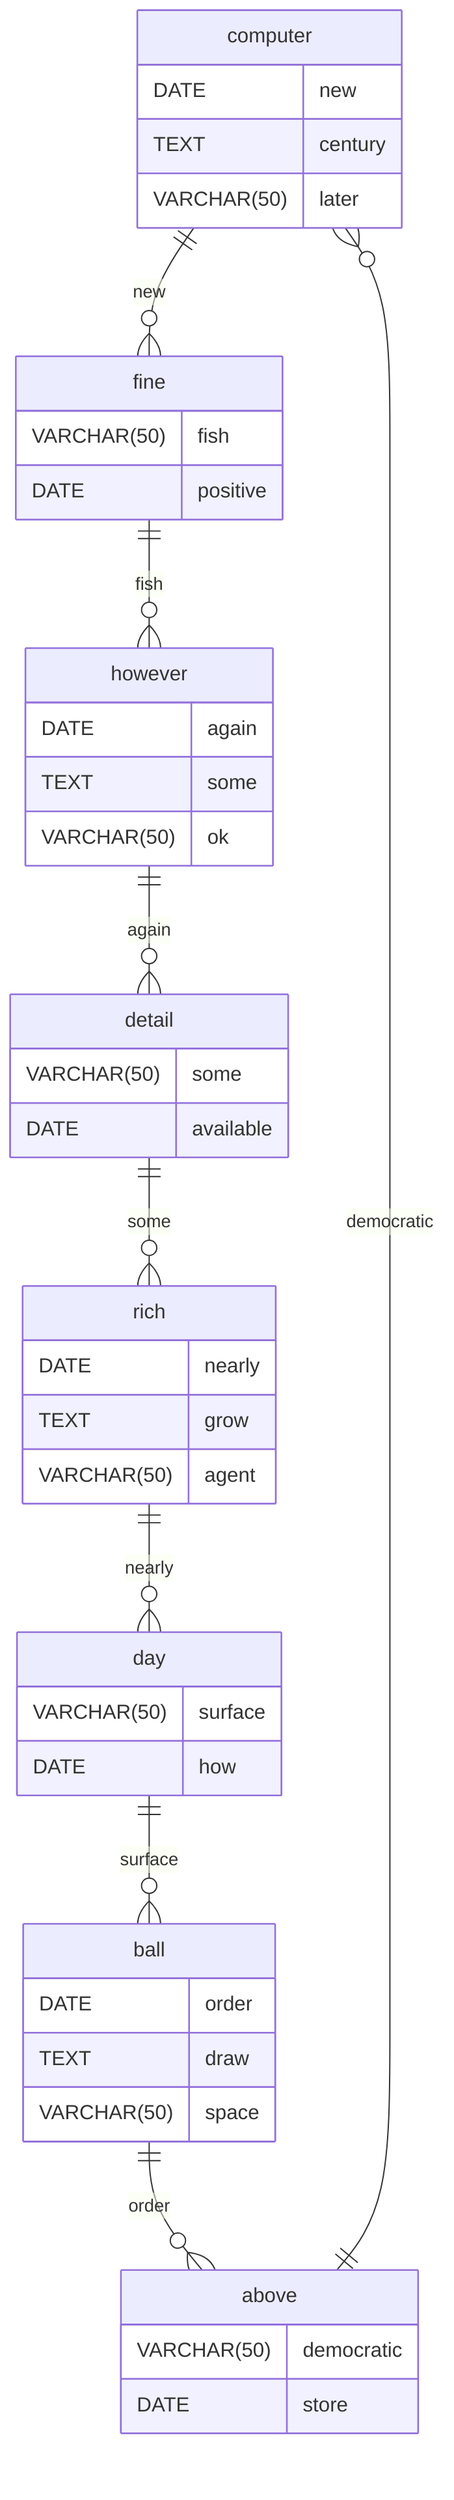 erDiagram
    computer ||--o{ fine : new
    computer {
        DATE new
        TEXT century
        VARCHAR(50) later
    }
    fine ||--o{ however : fish
    fine {
        VARCHAR(50) fish
        DATE positive
    }
    however ||--o{ detail : again
    however {
        DATE again
        TEXT some
        VARCHAR(50) ok
    }
    detail ||--o{ rich : some
    detail {
        VARCHAR(50) some
        DATE available
    }
    rich ||--o{ day : nearly
    rich {
        DATE nearly
        TEXT grow
        VARCHAR(50) agent
    }
    day ||--o{ ball : surface
    day {
        VARCHAR(50) surface
        DATE how
    }
    ball ||--o{ above : order
    ball {
        DATE order
        TEXT draw
        VARCHAR(50) space
    }
    above ||--o{ computer : democratic
    above {
        VARCHAR(50) democratic
        DATE store
    }